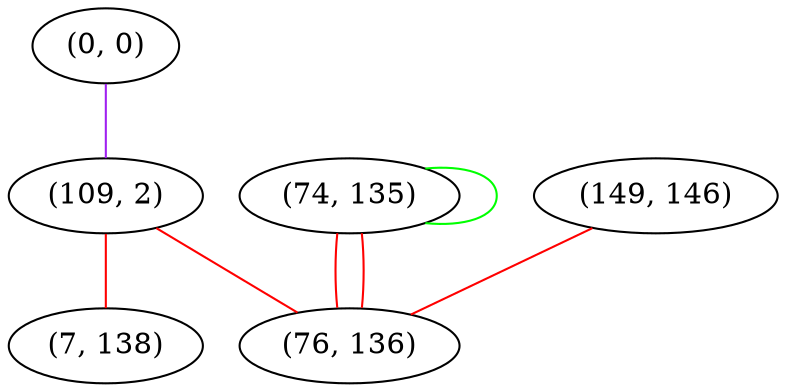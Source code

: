 graph "" {
"(0, 0)";
"(109, 2)";
"(74, 135)";
"(7, 138)";
"(149, 146)";
"(76, 136)";
"(0, 0)" -- "(109, 2)"  [color=purple, key=0, weight=4];
"(109, 2)" -- "(7, 138)"  [color=red, key=0, weight=1];
"(109, 2)" -- "(76, 136)"  [color=red, key=0, weight=1];
"(74, 135)" -- "(74, 135)"  [color=green, key=0, weight=2];
"(74, 135)" -- "(76, 136)"  [color=red, key=0, weight=1];
"(74, 135)" -- "(76, 136)"  [color=red, key=1, weight=1];
"(149, 146)" -- "(76, 136)"  [color=red, key=0, weight=1];
}
